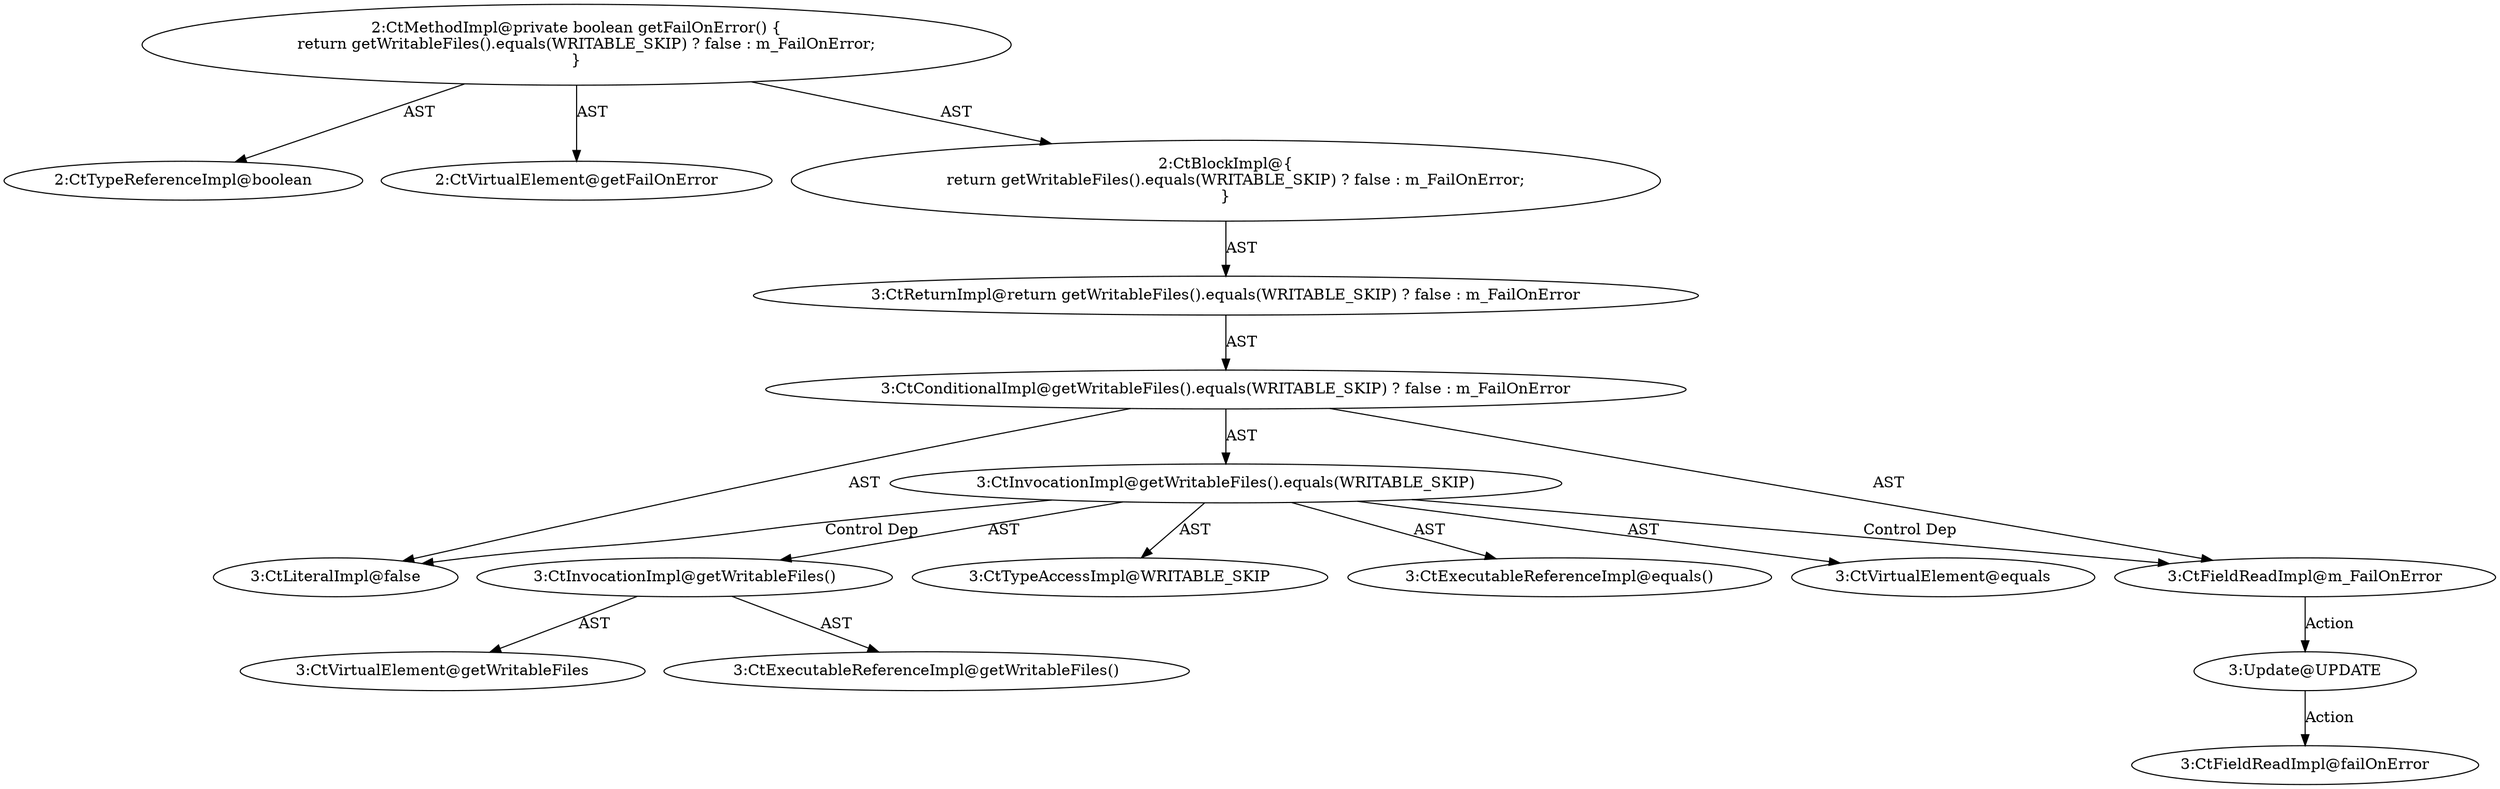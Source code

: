 digraph "getFailOnError#?" {
0 [label="2:CtTypeReferenceImpl@boolean" shape=ellipse]
1 [label="2:CtVirtualElement@getFailOnError" shape=ellipse]
2 [label="3:CtExecutableReferenceImpl@equals()" shape=ellipse]
3 [label="3:CtVirtualElement@equals" shape=ellipse]
4 [label="3:CtExecutableReferenceImpl@getWritableFiles()" shape=ellipse]
5 [label="3:CtVirtualElement@getWritableFiles" shape=ellipse]
6 [label="3:CtInvocationImpl@getWritableFiles()" shape=ellipse]
7 [label="3:CtTypeAccessImpl@WRITABLE_SKIP" shape=ellipse]
8 [label="3:CtInvocationImpl@getWritableFiles().equals(WRITABLE_SKIP)" shape=ellipse]
9 [label="3:CtLiteralImpl@false" shape=ellipse]
10 [label="3:CtFieldReadImpl@m_FailOnError" shape=ellipse]
11 [label="3:CtConditionalImpl@getWritableFiles().equals(WRITABLE_SKIP) ? false : m_FailOnError" shape=ellipse]
12 [label="3:CtReturnImpl@return getWritableFiles().equals(WRITABLE_SKIP) ? false : m_FailOnError" shape=ellipse]
13 [label="2:CtBlockImpl@\{
    return getWritableFiles().equals(WRITABLE_SKIP) ? false : m_FailOnError;
\}" shape=ellipse]
14 [label="2:CtMethodImpl@private boolean getFailOnError() \{
    return getWritableFiles().equals(WRITABLE_SKIP) ? false : m_FailOnError;
\}" shape=ellipse]
15 [label="3:Update@UPDATE" shape=ellipse]
16 [label="3:CtFieldReadImpl@failOnError" shape=ellipse]
6 -> 5 [label="AST"];
6 -> 4 [label="AST"];
8 -> 3 [label="AST"];
8 -> 6 [label="AST"];
8 -> 2 [label="AST"];
8 -> 7 [label="AST"];
8 -> 9 [label="Control Dep"];
8 -> 10 [label="Control Dep"];
10 -> 15 [label="Action"];
11 -> 8 [label="AST"];
11 -> 9 [label="AST"];
11 -> 10 [label="AST"];
12 -> 11 [label="AST"];
13 -> 12 [label="AST"];
14 -> 1 [label="AST"];
14 -> 0 [label="AST"];
14 -> 13 [label="AST"];
15 -> 16 [label="Action"];
}